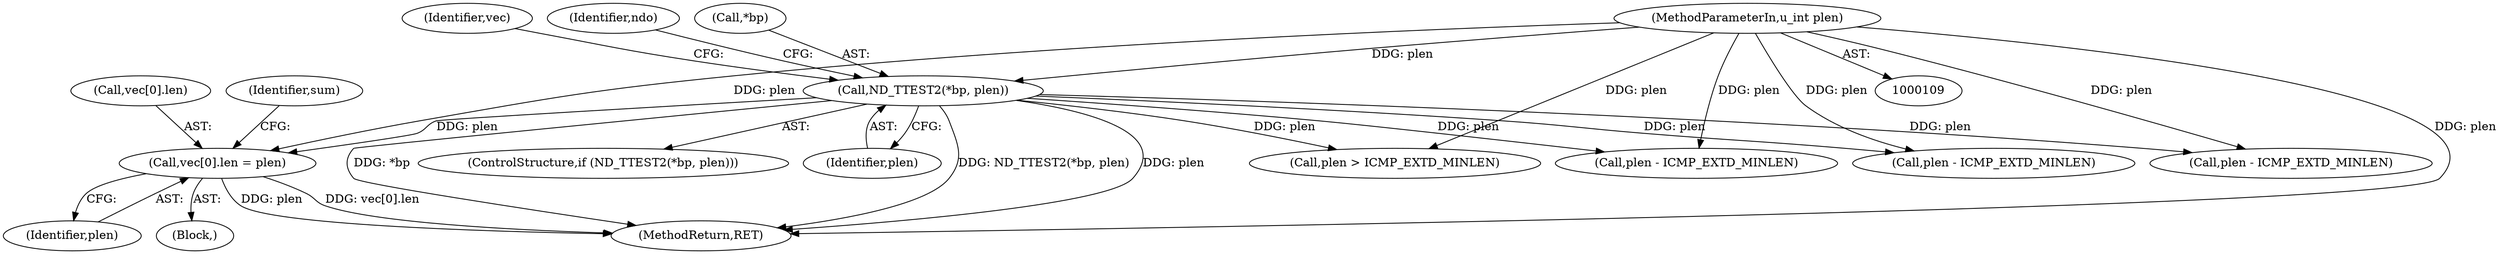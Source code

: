 digraph "0_tcpdump_1a1bce0526a77b62e41531b00f8bb5e21fd4f3a3@array" {
"1000895" [label="(Call,vec[0].len = plen)"];
"1000878" [label="(Call,ND_TTEST2(*bp, plen))"];
"1000112" [label="(MethodParameterIn,u_int plen)"];
"1001079" [label="(Call,plen - ICMP_EXTD_MINLEN)"];
"1000882" [label="(Block,)"];
"1000903" [label="(Identifier,sum)"];
"1000895" [label="(Call,vec[0].len = plen)"];
"1000896" [label="(Call,vec[0].len)"];
"1000901" [label="(Identifier,plen)"];
"1000999" [label="(Call,plen > ICMP_EXTD_MINLEN)"];
"1001044" [label="(Call,plen - ICMP_EXTD_MINLEN)"];
"1000939" [label="(Identifier,ndo)"];
"1000877" [label="(ControlStructure,if (ND_TTEST2(*bp, plen)))"];
"1000879" [label="(Call,*bp)"];
"1000878" [label="(Call,ND_TTEST2(*bp, plen))"];
"1001279" [label="(MethodReturn,RET)"];
"1000881" [label="(Identifier,plen)"];
"1000112" [label="(MethodParameterIn,u_int plen)"];
"1000887" [label="(Identifier,vec)"];
"1001020" [label="(Call,plen - ICMP_EXTD_MINLEN)"];
"1000895" -> "1000882"  [label="AST: "];
"1000895" -> "1000901"  [label="CFG: "];
"1000896" -> "1000895"  [label="AST: "];
"1000901" -> "1000895"  [label="AST: "];
"1000903" -> "1000895"  [label="CFG: "];
"1000895" -> "1001279"  [label="DDG: vec[0].len"];
"1000895" -> "1001279"  [label="DDG: plen"];
"1000878" -> "1000895"  [label="DDG: plen"];
"1000112" -> "1000895"  [label="DDG: plen"];
"1000878" -> "1000877"  [label="AST: "];
"1000878" -> "1000881"  [label="CFG: "];
"1000879" -> "1000878"  [label="AST: "];
"1000881" -> "1000878"  [label="AST: "];
"1000887" -> "1000878"  [label="CFG: "];
"1000939" -> "1000878"  [label="CFG: "];
"1000878" -> "1001279"  [label="DDG: ND_TTEST2(*bp, plen)"];
"1000878" -> "1001279"  [label="DDG: plen"];
"1000878" -> "1001279"  [label="DDG: *bp"];
"1000112" -> "1000878"  [label="DDG: plen"];
"1000878" -> "1000999"  [label="DDG: plen"];
"1000878" -> "1001020"  [label="DDG: plen"];
"1000878" -> "1001044"  [label="DDG: plen"];
"1000878" -> "1001079"  [label="DDG: plen"];
"1000112" -> "1000109"  [label="AST: "];
"1000112" -> "1001279"  [label="DDG: plen"];
"1000112" -> "1000999"  [label="DDG: plen"];
"1000112" -> "1001020"  [label="DDG: plen"];
"1000112" -> "1001044"  [label="DDG: plen"];
"1000112" -> "1001079"  [label="DDG: plen"];
}
